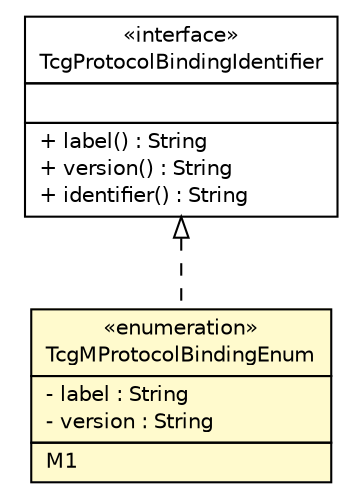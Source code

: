 #!/usr/local/bin/dot
#
# Class diagram 
# Generated by UMLGraph version R5_6 (http://www.umlgraph.org/)
#

digraph G {
	edge [fontname="Helvetica",fontsize=10,labelfontname="Helvetica",labelfontsize=10];
	node [fontname="Helvetica",fontsize=10,shape=plaintext];
	nodesep=0.25;
	ranksep=0.5;
	// de.hsbremen.tc.tnc.message.m.enums.TcgMProtocolBindingEnum
	c161610 [label=<<table title="de.hsbremen.tc.tnc.message.m.enums.TcgMProtocolBindingEnum" border="0" cellborder="1" cellspacing="0" cellpadding="2" port="p" bgcolor="lemonChiffon" href="./TcgMProtocolBindingEnum.html">
		<tr><td><table border="0" cellspacing="0" cellpadding="1">
<tr><td align="center" balign="center"> &#171;enumeration&#187; </td></tr>
<tr><td align="center" balign="center"> TcgMProtocolBindingEnum </td></tr>
		</table></td></tr>
		<tr><td><table border="0" cellspacing="0" cellpadding="1">
<tr><td align="left" balign="left"> - label : String </td></tr>
<tr><td align="left" balign="left"> - version : String </td></tr>
		</table></td></tr>
		<tr><td><table border="0" cellspacing="0" cellpadding="1">
<tr><td align="left" balign="left"> M1 </td></tr>
		</table></td></tr>
		</table>>, URL="./TcgMProtocolBindingEnum.html", fontname="Helvetica", fontcolor="black", fontsize=10.0];
	// de.hsbremen.tc.tnc.message.TcgProtocolBindingIdentifier
	c161631 [label=<<table title="de.hsbremen.tc.tnc.message.TcgProtocolBindingIdentifier" border="0" cellborder="1" cellspacing="0" cellpadding="2" port="p" href="../../TcgProtocolBindingIdentifier.html">
		<tr><td><table border="0" cellspacing="0" cellpadding="1">
<tr><td align="center" balign="center"> &#171;interface&#187; </td></tr>
<tr><td align="center" balign="center"> TcgProtocolBindingIdentifier </td></tr>
		</table></td></tr>
		<tr><td><table border="0" cellspacing="0" cellpadding="1">
<tr><td align="left" balign="left">  </td></tr>
		</table></td></tr>
		<tr><td><table border="0" cellspacing="0" cellpadding="1">
<tr><td align="left" balign="left"> + label() : String </td></tr>
<tr><td align="left" balign="left"> + version() : String </td></tr>
<tr><td align="left" balign="left"> + identifier() : String </td></tr>
		</table></td></tr>
		</table>>, URL="../../TcgProtocolBindingIdentifier.html", fontname="Helvetica", fontcolor="black", fontsize=10.0];
	//de.hsbremen.tc.tnc.message.m.enums.TcgMProtocolBindingEnum implements de.hsbremen.tc.tnc.message.TcgProtocolBindingIdentifier
	c161631:p -> c161610:p [dir=back,arrowtail=empty,style=dashed];
}

